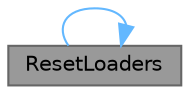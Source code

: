 digraph "ResetLoaders"
{
 // INTERACTIVE_SVG=YES
 // LATEX_PDF_SIZE
  bgcolor="transparent";
  edge [fontname=Helvetica,fontsize=10,labelfontname=Helvetica,labelfontsize=10];
  node [fontname=Helvetica,fontsize=10,shape=box,height=0.2,width=0.4];
  rankdir="LR";
  Node1 [id="Node000001",label="ResetLoaders",height=0.2,width=0.4,color="gray40", fillcolor="grey60", style="filled", fontcolor="black",tooltip="Remove references to the linker for the given package and delete the linker."];
  Node1 -> Node1 [id="edge1_Node000001_Node000001",color="steelblue1",style="solid",tooltip=" "];
}
